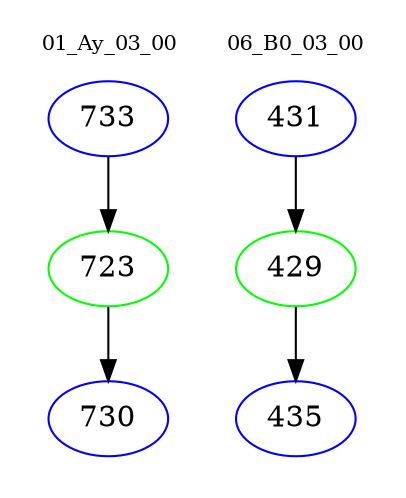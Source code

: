 digraph{
subgraph cluster_0 {
color = white
label = "01_Ay_03_00";
fontsize=10;
T0_733 [label="733", color="blue"]
T0_733 -> T0_723 [color="black"]
T0_723 [label="723", color="green"]
T0_723 -> T0_730 [color="black"]
T0_730 [label="730", color="blue"]
}
subgraph cluster_1 {
color = white
label = "06_B0_03_00";
fontsize=10;
T1_431 [label="431", color="blue"]
T1_431 -> T1_429 [color="black"]
T1_429 [label="429", color="green"]
T1_429 -> T1_435 [color="black"]
T1_435 [label="435", color="blue"]
}
}
